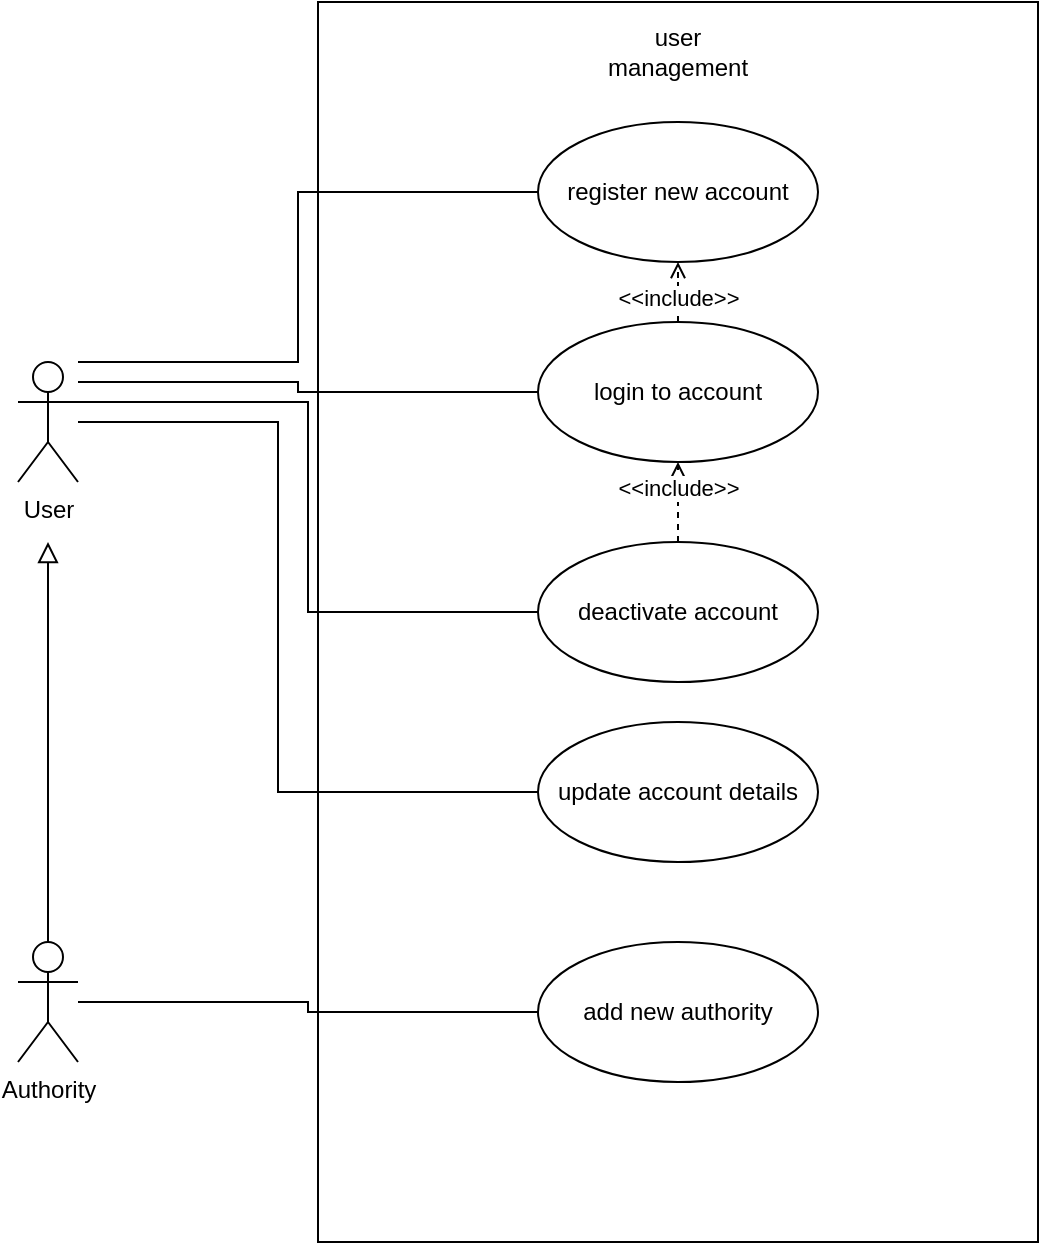 <mxfile version="26.1.1">
  <diagram name="Page-1" id="cTZarmaam4ZYwsiAd2wJ">
    <mxGraphModel dx="1050" dy="558" grid="1" gridSize="10" guides="1" tooltips="1" connect="1" arrows="1" fold="1" page="1" pageScale="1" pageWidth="827" pageHeight="1169" math="0" shadow="0">
      <root>
        <mxCell id="0" />
        <mxCell id="1" parent="0" />
        <mxCell id="Y29DFjEDWoC3BsO_ZlXo-1" value="" style="rounded=0;whiteSpace=wrap;html=1;" vertex="1" parent="1">
          <mxGeometry x="210" y="10" width="360" height="620" as="geometry" />
        </mxCell>
        <mxCell id="Y29DFjEDWoC3BsO_ZlXo-2" value="user management" style="text;html=1;align=center;verticalAlign=middle;whiteSpace=wrap;rounded=0;" vertex="1" parent="1">
          <mxGeometry x="360" y="20" width="60" height="30" as="geometry" />
        </mxCell>
        <mxCell id="Y29DFjEDWoC3BsO_ZlXo-9" style="edgeStyle=orthogonalEdgeStyle;rounded=0;orthogonalLoop=1;jettySize=auto;html=1;entryX=0;entryY=0.5;entryDx=0;entryDy=0;endArrow=none;startFill=0;" edge="1" parent="1" source="Y29DFjEDWoC3BsO_ZlXo-3" target="Y29DFjEDWoC3BsO_ZlXo-4">
          <mxGeometry relative="1" as="geometry">
            <mxPoint x="150" y="150" as="targetPoint" />
            <Array as="points">
              <mxPoint x="200" y="190" />
              <mxPoint x="200" y="105" />
            </Array>
          </mxGeometry>
        </mxCell>
        <mxCell id="Y29DFjEDWoC3BsO_ZlXo-10" style="edgeStyle=orthogonalEdgeStyle;rounded=0;orthogonalLoop=1;jettySize=auto;html=1;endArrow=none;startFill=0;" edge="1" parent="1" source="Y29DFjEDWoC3BsO_ZlXo-3" target="Y29DFjEDWoC3BsO_ZlXo-5">
          <mxGeometry relative="1" as="geometry">
            <Array as="points">
              <mxPoint x="200" y="200" />
              <mxPoint x="200" y="205" />
            </Array>
          </mxGeometry>
        </mxCell>
        <mxCell id="Y29DFjEDWoC3BsO_ZlXo-22" style="edgeStyle=orthogonalEdgeStyle;rounded=0;orthogonalLoop=1;jettySize=auto;html=1;entryX=0;entryY=0.5;entryDx=0;entryDy=0;endArrow=none;startFill=0;" edge="1" parent="1" source="Y29DFjEDWoC3BsO_ZlXo-3" target="Y29DFjEDWoC3BsO_ZlXo-6">
          <mxGeometry relative="1" as="geometry">
            <Array as="points">
              <mxPoint x="205" y="210" />
              <mxPoint x="205" y="315" />
            </Array>
          </mxGeometry>
        </mxCell>
        <mxCell id="Y29DFjEDWoC3BsO_ZlXo-23" style="edgeStyle=orthogonalEdgeStyle;rounded=0;orthogonalLoop=1;jettySize=auto;html=1;entryX=0;entryY=0.5;entryDx=0;entryDy=0;endArrow=none;startFill=0;" edge="1" parent="1" source="Y29DFjEDWoC3BsO_ZlXo-3" target="Y29DFjEDWoC3BsO_ZlXo-7">
          <mxGeometry relative="1" as="geometry">
            <Array as="points">
              <mxPoint x="190" y="220" />
              <mxPoint x="190" y="405" />
            </Array>
          </mxGeometry>
        </mxCell>
        <mxCell id="Y29DFjEDWoC3BsO_ZlXo-3" value="User" style="shape=umlActor;verticalLabelPosition=bottom;verticalAlign=top;html=1;outlineConnect=0;" vertex="1" parent="1">
          <mxGeometry x="60" y="190" width="30" height="60" as="geometry" />
        </mxCell>
        <mxCell id="Y29DFjEDWoC3BsO_ZlXo-4" value="register new account" style="ellipse;whiteSpace=wrap;html=1;" vertex="1" parent="1">
          <mxGeometry x="320" y="70" width="140" height="70" as="geometry" />
        </mxCell>
        <mxCell id="Y29DFjEDWoC3BsO_ZlXo-11" value="" style="edgeStyle=orthogonalEdgeStyle;rounded=0;orthogonalLoop=1;jettySize=auto;html=1;endArrow=open;endFill=0;dashed=1;" edge="1" parent="1" source="Y29DFjEDWoC3BsO_ZlXo-5" target="Y29DFjEDWoC3BsO_ZlXo-4">
          <mxGeometry relative="1" as="geometry" />
        </mxCell>
        <mxCell id="Y29DFjEDWoC3BsO_ZlXo-12" value="&amp;lt;&amp;lt;include&amp;gt;&amp;gt;" style="edgeLabel;html=1;align=center;verticalAlign=middle;resizable=0;points=[];" vertex="1" connectable="0" parent="Y29DFjEDWoC3BsO_ZlXo-11">
          <mxGeometry x="0.28" relative="1" as="geometry">
            <mxPoint as="offset" />
          </mxGeometry>
        </mxCell>
        <mxCell id="Y29DFjEDWoC3BsO_ZlXo-5" value="login to account" style="ellipse;whiteSpace=wrap;html=1;" vertex="1" parent="1">
          <mxGeometry x="320" y="170" width="140" height="70" as="geometry" />
        </mxCell>
        <mxCell id="Y29DFjEDWoC3BsO_ZlXo-13" value="" style="edgeStyle=orthogonalEdgeStyle;rounded=0;orthogonalLoop=1;jettySize=auto;html=1;endArrow=open;endFill=0;dashed=1;" edge="1" parent="1" source="Y29DFjEDWoC3BsO_ZlXo-6" target="Y29DFjEDWoC3BsO_ZlXo-5">
          <mxGeometry relative="1" as="geometry" />
        </mxCell>
        <mxCell id="Y29DFjEDWoC3BsO_ZlXo-14" value="&amp;lt;&amp;lt;include&amp;gt;&amp;gt;" style="edgeLabel;html=1;align=center;verticalAlign=middle;resizable=0;points=[];" vertex="1" connectable="0" parent="Y29DFjEDWoC3BsO_ZlXo-13">
          <mxGeometry x="0.36" relative="1" as="geometry">
            <mxPoint as="offset" />
          </mxGeometry>
        </mxCell>
        <mxCell id="Y29DFjEDWoC3BsO_ZlXo-6" value="deactivate account" style="ellipse;whiteSpace=wrap;html=1;" vertex="1" parent="1">
          <mxGeometry x="320" y="280" width="140" height="70" as="geometry" />
        </mxCell>
        <mxCell id="Y29DFjEDWoC3BsO_ZlXo-7" value="update account details" style="ellipse;whiteSpace=wrap;html=1;" vertex="1" parent="1">
          <mxGeometry x="320" y="370" width="140" height="70" as="geometry" />
        </mxCell>
        <mxCell id="Y29DFjEDWoC3BsO_ZlXo-27" style="edgeStyle=orthogonalEdgeStyle;rounded=0;orthogonalLoop=1;jettySize=auto;html=1;endArrow=none;startFill=0;" edge="1" parent="1" source="Y29DFjEDWoC3BsO_ZlXo-20" target="Y29DFjEDWoC3BsO_ZlXo-25">
          <mxGeometry relative="1" as="geometry" />
        </mxCell>
        <mxCell id="Y29DFjEDWoC3BsO_ZlXo-20" value="Authority" style="shape=umlActor;verticalLabelPosition=bottom;verticalAlign=top;html=1;outlineConnect=0;" vertex="1" parent="1">
          <mxGeometry x="60" y="480" width="30" height="60" as="geometry" />
        </mxCell>
        <mxCell id="Y29DFjEDWoC3BsO_ZlXo-21" value="" style="endArrow=block;startArrow=none;endFill=0;startFill=0;endSize=8;html=1;verticalAlign=bottom;labelBackgroundColor=none;rounded=0;exitX=0.5;exitY=0;exitDx=0;exitDy=0;exitPerimeter=0;" edge="1" parent="1" source="Y29DFjEDWoC3BsO_ZlXo-20">
          <mxGeometry width="160" relative="1" as="geometry">
            <mxPoint x="10" y="360" as="sourcePoint" />
            <mxPoint x="75" y="280" as="targetPoint" />
          </mxGeometry>
        </mxCell>
        <mxCell id="Y29DFjEDWoC3BsO_ZlXo-25" value="add new authority" style="ellipse;whiteSpace=wrap;html=1;" vertex="1" parent="1">
          <mxGeometry x="320" y="480" width="140" height="70" as="geometry" />
        </mxCell>
      </root>
    </mxGraphModel>
  </diagram>
</mxfile>
